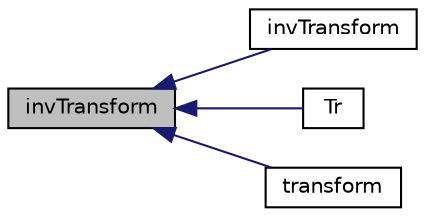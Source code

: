 digraph "invTransform"
{
  bgcolor="transparent";
  edge [fontname="Helvetica",fontsize="10",labelfontname="Helvetica",labelfontsize="10"];
  node [fontname="Helvetica",fontsize="10",shape=record];
  rankdir="LR";
  Node1385 [label="invTransform",height=0.2,width=0.4,color="black", fillcolor="grey75", style="filled", fontcolor="black"];
  Node1385 -> Node1386 [dir="back",color="midnightblue",fontsize="10",style="solid",fontname="Helvetica"];
  Node1386 [label="invTransform",height=0.2,width=0.4,color="black",URL="$a26129.html#aee0060723827f8272f2f50aaaf57c1eb",tooltip="Inverse transform vector using transformation tensor. "];
  Node1385 -> Node1387 [dir="back",color="midnightblue",fontsize="10",style="solid",fontname="Helvetica"];
  Node1387 [label="Tr",height=0.2,width=0.4,color="black",URL="$a26129.html#a90c25c2bd7f0421a7a2e783b27d068fe",tooltip="Return local-to-global transformation tensor. "];
  Node1385 -> Node1388 [dir="back",color="midnightblue",fontsize="10",style="solid",fontname="Helvetica"];
  Node1388 [label="transform",height=0.2,width=0.4,color="black",URL="$a26129.html#ade8b65c432e97e6e7e5c8d4429c961fe",tooltip="Transform vector using transformation tensor for component. "];
}
